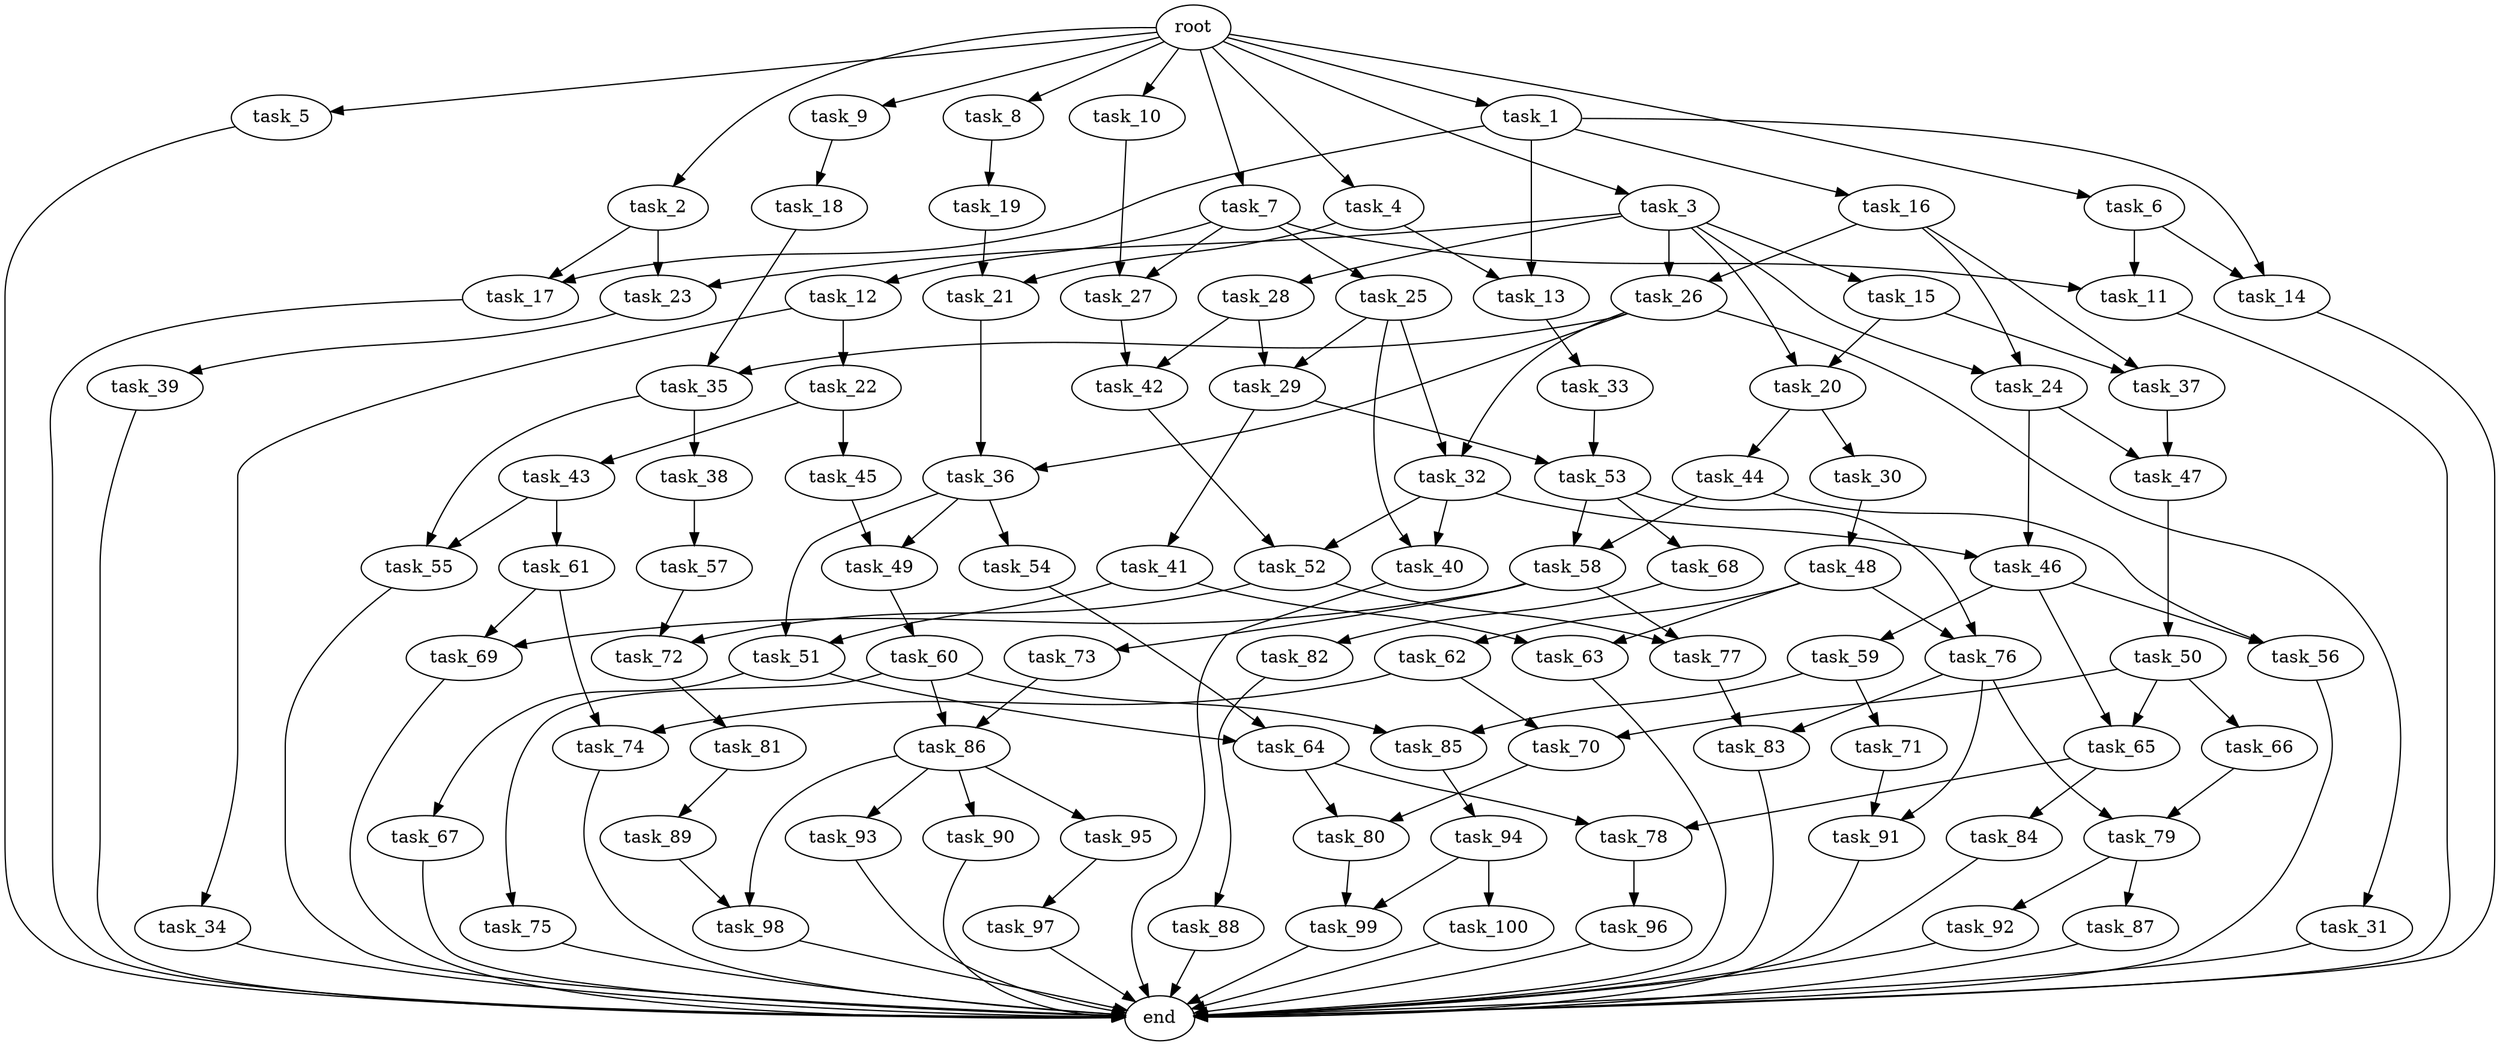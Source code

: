 digraph G {
  task_75 [size="7.964656e+11"];
  task_100 [size="6.226905e+10"];
  task_92 [size="5.681575e+11"];
  task_19 [size="3.462374e+11"];
  task_68 [size="5.787885e+11"];
  task_71 [size="9.656690e+11"];
  task_60 [size="8.204072e+11"];
  task_73 [size="7.943200e+11"];
  task_50 [size="8.269294e+11"];
  task_31 [size="5.439367e+11"];
  task_10 [size="7.153534e+11"];
  task_49 [size="9.771078e+11"];
  task_88 [size="4.889635e+11"];
  task_12 [size="4.571317e+11"];
  task_79 [size="2.408074e+11"];
  task_37 [size="7.278618e+11"];
  task_61 [size="9.986478e+11"];
  task_42 [size="2.481877e+11"];
  task_51 [size="4.967214e+11"];
  root [size="0.000000e+00"];
  task_56 [size="4.216927e+11"];
  task_95 [size="7.366765e+11"];
  task_22 [size="3.215477e+11"];
  task_32 [size="4.926240e+10"];
  task_25 [size="8.175968e+11"];
  task_99 [size="5.340321e+11"];
  task_96 [size="5.066591e+11"];
  task_36 [size="7.350321e+11"];
  task_16 [size="5.471831e+11"];
  task_33 [size="3.320224e+11"];
  task_27 [size="3.061593e+11"];
  task_89 [size="5.774815e+10"];
  end [size="0.000000e+00"];
  task_7 [size="7.509140e+11"];
  task_26 [size="1.328625e+11"];
  task_87 [size="1.063116e+11"];
  task_2 [size="5.624291e+11"];
  task_21 [size="8.353387e+11"];
  task_28 [size="2.130502e+11"];
  task_69 [size="9.702951e+11"];
  task_13 [size="6.734728e+11"];
  task_48 [size="3.544607e+11"];
  task_55 [size="8.715208e+11"];
  task_81 [size="7.178780e+11"];
  task_11 [size="9.036894e+10"];
  task_5 [size="3.975467e+11"];
  task_62 [size="2.245115e+11"];
  task_93 [size="2.158350e+11"];
  task_54 [size="2.776347e+10"];
  task_52 [size="7.327309e+11"];
  task_29 [size="6.516880e+11"];
  task_85 [size="5.478873e+11"];
  task_44 [size="2.736689e+11"];
  task_8 [size="2.178818e+11"];
  task_38 [size="4.618352e+11"];
  task_9 [size="5.230991e+11"];
  task_63 [size="8.798459e+11"];
  task_65 [size="7.665748e+10"];
  task_59 [size="4.769447e+10"];
  task_34 [size="3.022691e+11"];
  task_20 [size="3.899512e+11"];
  task_1 [size="7.010981e+11"];
  task_23 [size="1.623974e+10"];
  task_6 [size="6.818316e+11"];
  task_74 [size="2.329908e+11"];
  task_97 [size="9.344961e+11"];
  task_57 [size="8.814919e+11"];
  task_67 [size="8.437428e+11"];
  task_64 [size="6.721968e+11"];
  task_66 [size="8.658344e+11"];
  task_45 [size="8.485882e+11"];
  task_82 [size="7.505984e+11"];
  task_86 [size="8.932146e+11"];
  task_40 [size="8.462321e+11"];
  task_84 [size="2.996356e+11"];
  task_17 [size="5.193862e+11"];
  task_15 [size="4.770868e+11"];
  task_43 [size="4.211172e+11"];
  task_53 [size="7.066878e+11"];
  task_4 [size="8.861622e+11"];
  task_76 [size="6.385370e+10"];
  task_77 [size="4.221063e+10"];
  task_30 [size="1.523878e+11"];
  task_72 [size="2.365113e+11"];
  task_94 [size="7.524121e+11"];
  task_80 [size="2.189450e+11"];
  task_46 [size="2.765227e+11"];
  task_90 [size="1.324015e+11"];
  task_39 [size="4.539977e+11"];
  task_14 [size="1.338739e+11"];
  task_18 [size="3.936325e+11"];
  task_3 [size="1.098451e+10"];
  task_24 [size="3.639821e+11"];
  task_98 [size="1.901790e+11"];
  task_35 [size="9.792882e+11"];
  task_58 [size="4.074778e+11"];
  task_78 [size="5.409184e+10"];
  task_47 [size="2.014442e+10"];
  task_83 [size="9.532303e+11"];
  task_70 [size="6.817270e+11"];
  task_91 [size="2.131856e+11"];
  task_41 [size="6.879300e+11"];

  task_75 -> end [size="1.000000e-12"];
  task_100 -> end [size="1.000000e-12"];
  task_92 -> end [size="1.000000e-12"];
  task_19 -> task_21 [size="4.176693e+08"];
  task_68 -> task_82 [size="7.505984e+08"];
  task_71 -> task_91 [size="1.065928e+08"];
  task_60 -> task_75 [size="7.964656e+08"];
  task_60 -> task_86 [size="4.466073e+08"];
  task_60 -> task_85 [size="2.739437e+08"];
  task_73 -> task_86 [size="4.466073e+08"];
  task_50 -> task_66 [size="8.658344e+08"];
  task_50 -> task_70 [size="3.408635e+08"];
  task_50 -> task_65 [size="3.832874e+07"];
  task_31 -> end [size="1.000000e-12"];
  task_10 -> task_27 [size="1.530796e+08"];
  task_49 -> task_60 [size="8.204072e+08"];
  task_88 -> end [size="1.000000e-12"];
  task_12 -> task_34 [size="3.022691e+08"];
  task_12 -> task_22 [size="3.215477e+08"];
  task_79 -> task_92 [size="5.681575e+08"];
  task_79 -> task_87 [size="1.063116e+08"];
  task_37 -> task_47 [size="1.007221e+07"];
  task_61 -> task_69 [size="4.851475e+08"];
  task_61 -> task_74 [size="1.164954e+08"];
  task_42 -> task_52 [size="3.663655e+08"];
  task_51 -> task_64 [size="3.360984e+08"];
  task_51 -> task_67 [size="8.437428e+08"];
  root -> task_4 [size="1.000000e-12"];
  root -> task_7 [size="1.000000e-12"];
  root -> task_9 [size="1.000000e-12"];
  root -> task_1 [size="1.000000e-12"];
  root -> task_5 [size="1.000000e-12"];
  root -> task_2 [size="1.000000e-12"];
  root -> task_3 [size="1.000000e-12"];
  root -> task_6 [size="1.000000e-12"];
  root -> task_10 [size="1.000000e-12"];
  root -> task_8 [size="1.000000e-12"];
  task_56 -> end [size="1.000000e-12"];
  task_95 -> task_97 [size="9.344961e+08"];
  task_22 -> task_45 [size="8.485882e+08"];
  task_22 -> task_43 [size="4.211172e+08"];
  task_32 -> task_52 [size="3.663655e+08"];
  task_32 -> task_40 [size="4.231160e+08"];
  task_32 -> task_46 [size="1.382614e+08"];
  task_25 -> task_40 [size="4.231160e+08"];
  task_25 -> task_29 [size="3.258440e+08"];
  task_25 -> task_32 [size="2.463120e+07"];
  task_99 -> end [size="1.000000e-12"];
  task_96 -> end [size="1.000000e-12"];
  task_36 -> task_49 [size="4.885539e+08"];
  task_36 -> task_54 [size="2.776347e+07"];
  task_36 -> task_51 [size="2.483607e+08"];
  task_16 -> task_37 [size="3.639309e+08"];
  task_16 -> task_24 [size="1.819910e+08"];
  task_16 -> task_26 [size="6.643127e+07"];
  task_33 -> task_53 [size="3.533439e+08"];
  task_27 -> task_42 [size="1.240938e+08"];
  task_89 -> task_98 [size="9.508950e+07"];
  task_7 -> task_25 [size="8.175968e+08"];
  task_7 -> task_12 [size="4.571317e+08"];
  task_7 -> task_11 [size="4.518447e+07"];
  task_7 -> task_27 [size="1.530796e+08"];
  task_26 -> task_31 [size="5.439367e+08"];
  task_26 -> task_36 [size="3.675160e+08"];
  task_26 -> task_35 [size="4.896441e+08"];
  task_26 -> task_32 [size="2.463120e+07"];
  task_87 -> end [size="1.000000e-12"];
  task_2 -> task_17 [size="2.596931e+08"];
  task_2 -> task_23 [size="8.119868e+06"];
  task_21 -> task_36 [size="3.675160e+08"];
  task_28 -> task_42 [size="1.240938e+08"];
  task_28 -> task_29 [size="3.258440e+08"];
  task_69 -> end [size="1.000000e-12"];
  task_13 -> task_33 [size="3.320224e+08"];
  task_48 -> task_76 [size="3.192685e+07"];
  task_48 -> task_63 [size="4.399230e+08"];
  task_48 -> task_62 [size="2.245115e+08"];
  task_55 -> end [size="1.000000e-12"];
  task_81 -> task_89 [size="5.774815e+07"];
  task_11 -> end [size="1.000000e-12"];
  task_5 -> end [size="1.000000e-12"];
  task_62 -> task_70 [size="3.408635e+08"];
  task_62 -> task_74 [size="1.164954e+08"];
  task_93 -> end [size="1.000000e-12"];
  task_54 -> task_64 [size="3.360984e+08"];
  task_52 -> task_72 [size="1.182557e+08"];
  task_52 -> task_77 [size="2.110532e+07"];
  task_29 -> task_41 [size="6.879300e+08"];
  task_29 -> task_53 [size="3.533439e+08"];
  task_85 -> task_94 [size="7.524121e+08"];
  task_44 -> task_58 [size="2.037389e+08"];
  task_44 -> task_56 [size="2.108463e+08"];
  task_8 -> task_19 [size="3.462374e+08"];
  task_38 -> task_57 [size="8.814919e+08"];
  task_9 -> task_18 [size="3.936325e+08"];
  task_63 -> end [size="1.000000e-12"];
  task_65 -> task_78 [size="2.704592e+07"];
  task_65 -> task_84 [size="2.996356e+08"];
  task_59 -> task_71 [size="9.656690e+08"];
  task_59 -> task_85 [size="2.739437e+08"];
  task_34 -> end [size="1.000000e-12"];
  task_20 -> task_44 [size="2.736689e+08"];
  task_20 -> task_30 [size="1.523878e+08"];
  task_1 -> task_13 [size="3.367364e+08"];
  task_1 -> task_16 [size="5.471831e+08"];
  task_1 -> task_14 [size="6.693693e+07"];
  task_1 -> task_17 [size="2.596931e+08"];
  task_23 -> task_39 [size="4.539977e+08"];
  task_6 -> task_14 [size="6.693693e+07"];
  task_6 -> task_11 [size="4.518447e+07"];
  task_74 -> end [size="1.000000e-12"];
  task_97 -> end [size="1.000000e-12"];
  task_57 -> task_72 [size="1.182557e+08"];
  task_67 -> end [size="1.000000e-12"];
  task_64 -> task_78 [size="2.704592e+07"];
  task_64 -> task_80 [size="1.094725e+08"];
  task_66 -> task_79 [size="1.204037e+08"];
  task_45 -> task_49 [size="4.885539e+08"];
  task_82 -> task_88 [size="4.889635e+08"];
  task_86 -> task_98 [size="9.508950e+07"];
  task_86 -> task_90 [size="1.324015e+08"];
  task_86 -> task_95 [size="7.366765e+08"];
  task_86 -> task_93 [size="2.158350e+08"];
  task_40 -> end [size="1.000000e-12"];
  task_84 -> end [size="1.000000e-12"];
  task_17 -> end [size="1.000000e-12"];
  task_15 -> task_37 [size="3.639309e+08"];
  task_15 -> task_20 [size="1.949756e+08"];
  task_43 -> task_61 [size="9.986478e+08"];
  task_43 -> task_55 [size="4.357604e+08"];
  task_53 -> task_68 [size="5.787885e+08"];
  task_53 -> task_76 [size="3.192685e+07"];
  task_53 -> task_58 [size="2.037389e+08"];
  task_4 -> task_13 [size="3.367364e+08"];
  task_4 -> task_21 [size="4.176693e+08"];
  task_76 -> task_91 [size="1.065928e+08"];
  task_76 -> task_83 [size="4.766152e+08"];
  task_76 -> task_79 [size="1.204037e+08"];
  task_77 -> task_83 [size="4.766152e+08"];
  task_30 -> task_48 [size="3.544607e+08"];
  task_72 -> task_81 [size="7.178780e+08"];
  task_94 -> task_99 [size="2.670160e+08"];
  task_94 -> task_100 [size="6.226905e+07"];
  task_80 -> task_99 [size="2.670160e+08"];
  task_46 -> task_56 [size="2.108463e+08"];
  task_46 -> task_65 [size="3.832874e+07"];
  task_46 -> task_59 [size="4.769447e+07"];
  task_90 -> end [size="1.000000e-12"];
  task_39 -> end [size="1.000000e-12"];
  task_14 -> end [size="1.000000e-12"];
  task_18 -> task_35 [size="4.896441e+08"];
  task_3 -> task_20 [size="1.949756e+08"];
  task_3 -> task_23 [size="8.119868e+06"];
  task_3 -> task_26 [size="6.643127e+07"];
  task_3 -> task_24 [size="1.819910e+08"];
  task_3 -> task_15 [size="4.770868e+08"];
  task_3 -> task_28 [size="2.130502e+08"];
  task_24 -> task_47 [size="1.007221e+07"];
  task_24 -> task_46 [size="1.382614e+08"];
  task_98 -> end [size="1.000000e-12"];
  task_35 -> task_38 [size="4.618352e+08"];
  task_35 -> task_55 [size="4.357604e+08"];
  task_58 -> task_69 [size="4.851475e+08"];
  task_58 -> task_77 [size="2.110532e+07"];
  task_58 -> task_73 [size="7.943200e+08"];
  task_78 -> task_96 [size="5.066591e+08"];
  task_47 -> task_50 [size="8.269294e+08"];
  task_83 -> end [size="1.000000e-12"];
  task_70 -> task_80 [size="1.094725e+08"];
  task_91 -> end [size="1.000000e-12"];
  task_41 -> task_51 [size="2.483607e+08"];
  task_41 -> task_63 [size="4.399230e+08"];
}
